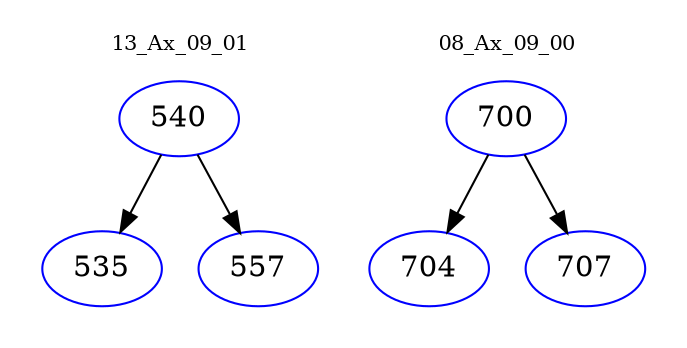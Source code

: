 digraph{
subgraph cluster_0 {
color = white
label = "13_Ax_09_01";
fontsize=10;
T0_540 [label="540", color="blue"]
T0_540 -> T0_535 [color="black"]
T0_535 [label="535", color="blue"]
T0_540 -> T0_557 [color="black"]
T0_557 [label="557", color="blue"]
}
subgraph cluster_1 {
color = white
label = "08_Ax_09_00";
fontsize=10;
T1_700 [label="700", color="blue"]
T1_700 -> T1_704 [color="black"]
T1_704 [label="704", color="blue"]
T1_700 -> T1_707 [color="black"]
T1_707 [label="707", color="blue"]
}
}
